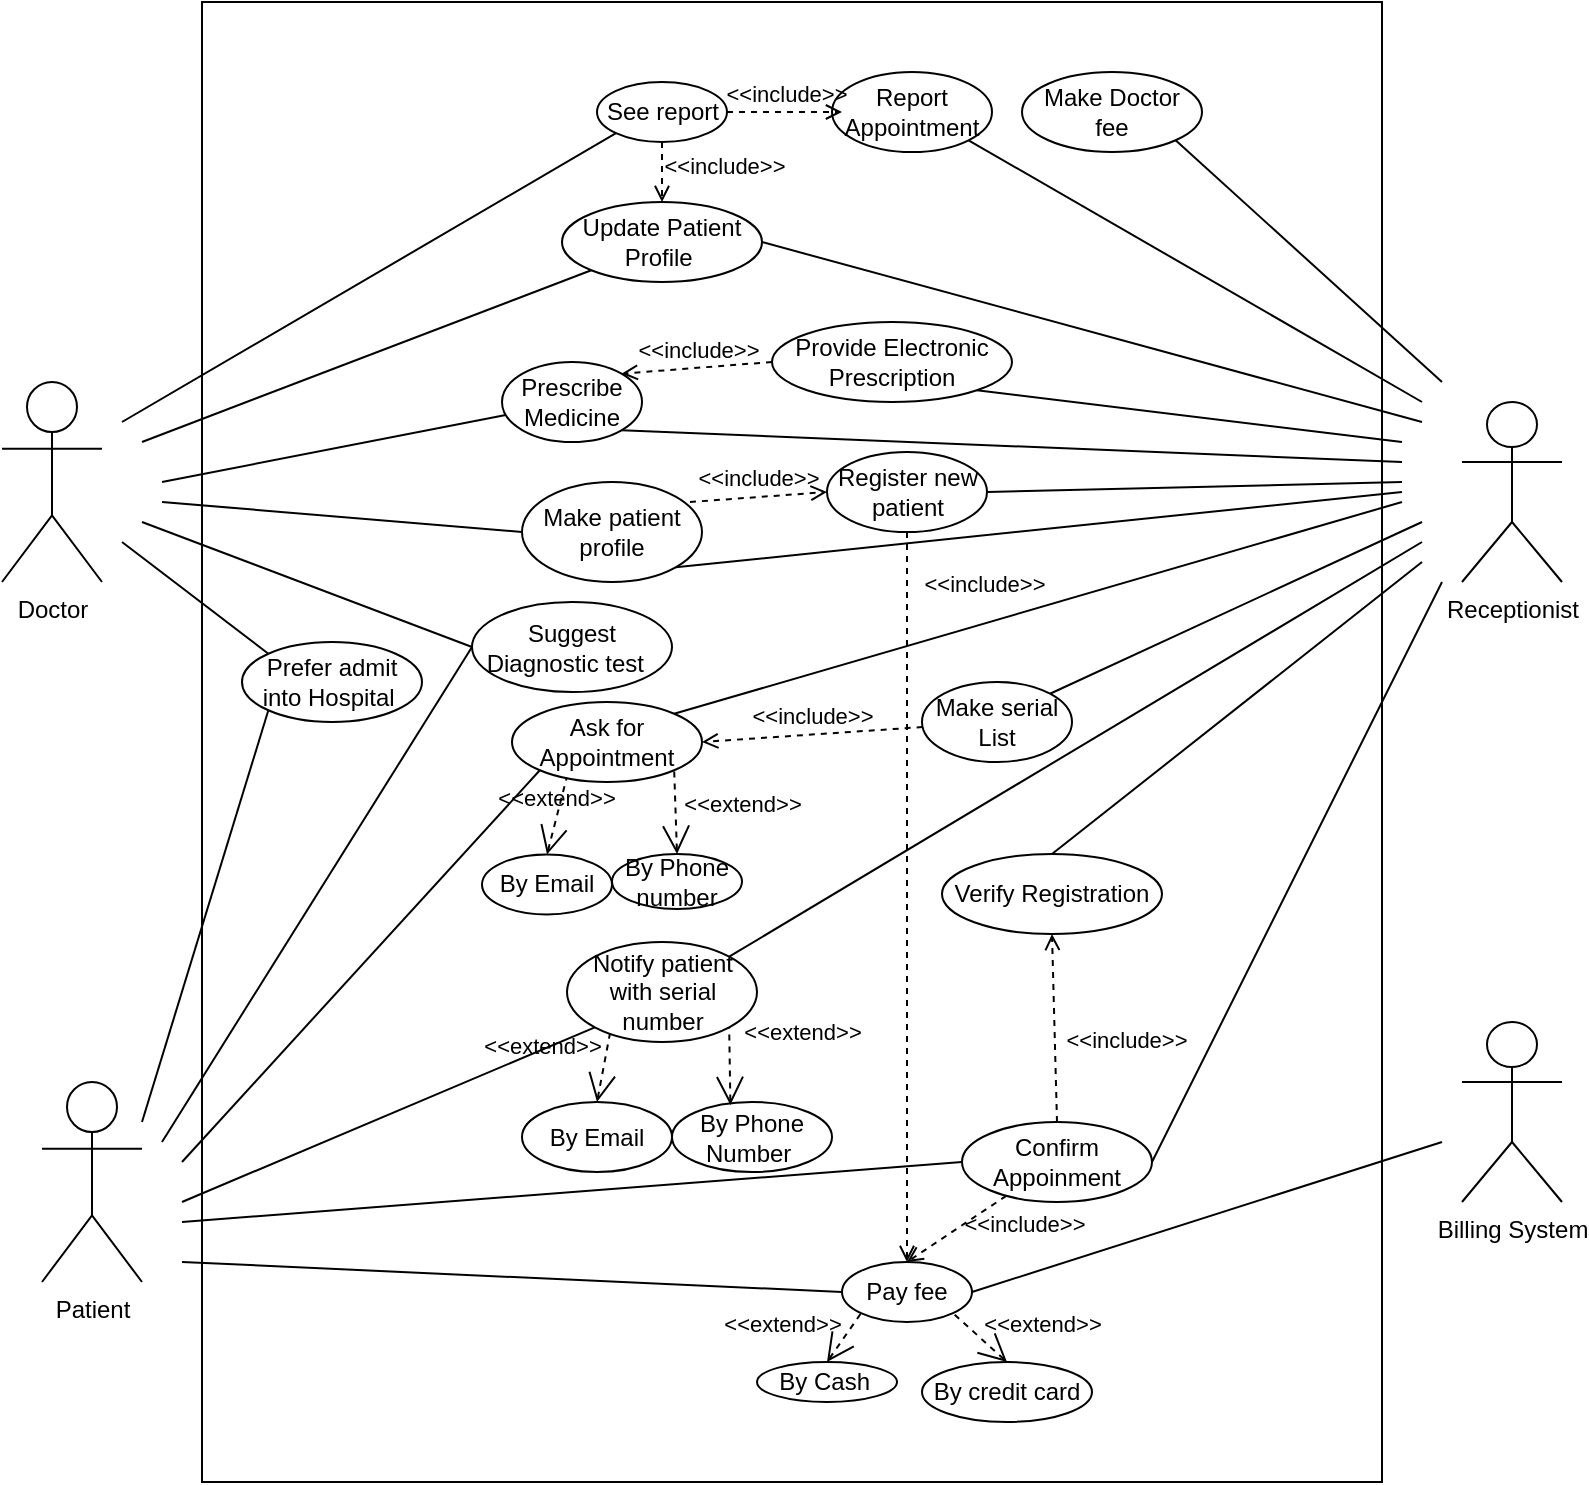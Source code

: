 <mxfile version="14.1.8" type="device"><diagram id="qZ_XxczhcwKljxytlZhR" name="Page-1"><mxGraphModel dx="852" dy="494" grid="1" gridSize="10" guides="1" tooltips="1" connect="1" arrows="1" fold="1" page="1" pageScale="1" pageWidth="850" pageHeight="1100" math="0" shadow="0"><root><mxCell id="0"/><mxCell id="1" parent="0"/><mxCell id="aX2LzBayDQMeOfKeAeXa-2" value="" style="rounded=0;whiteSpace=wrap;html=1;" parent="1" vertex="1"><mxGeometry x="140" y="110" width="590" height="740" as="geometry"/></mxCell><mxCell id="aX2LzBayDQMeOfKeAeXa-4" value="Doctor" style="shape=umlActor;verticalLabelPosition=bottom;verticalAlign=top;html=1;outlineConnect=0;" parent="1" vertex="1"><mxGeometry x="40" y="300" width="50" height="100" as="geometry"/></mxCell><mxCell id="aX2LzBayDQMeOfKeAeXa-6" value="Prescribe Medicine" style="ellipse;whiteSpace=wrap;html=1;" parent="1" vertex="1"><mxGeometry x="290" y="290" width="70" height="40" as="geometry"/></mxCell><mxCell id="aX2LzBayDQMeOfKeAeXa-7" value="Provide Electronic Prescription" style="ellipse;whiteSpace=wrap;html=1;" parent="1" vertex="1"><mxGeometry x="425" y="270" width="120" height="40" as="geometry"/></mxCell><mxCell id="aX2LzBayDQMeOfKeAeXa-8" value="" style="endArrow=none;html=1;" parent="1" target="aX2LzBayDQMeOfKeAeXa-6" edge="1"><mxGeometry width="50" height="50" relative="1" as="geometry"><mxPoint x="120" y="350" as="sourcePoint"/><mxPoint x="300" y="350" as="targetPoint"/></mxGeometry></mxCell><mxCell id="aX2LzBayDQMeOfKeAeXa-9" value="Receptionist" style="shape=umlActor;verticalLabelPosition=bottom;verticalAlign=top;html=1;outlineConnect=0;" parent="1" vertex="1"><mxGeometry x="770" y="310" width="50" height="90" as="geometry"/></mxCell><mxCell id="aX2LzBayDQMeOfKeAeXa-10" value="" style="endArrow=none;html=1;exitX=1;exitY=1;exitDx=0;exitDy=0;" parent="1" source="aX2LzBayDQMeOfKeAeXa-6" edge="1"><mxGeometry width="50" height="50" relative="1" as="geometry"><mxPoint x="510" y="380" as="sourcePoint"/><mxPoint x="740" y="340" as="targetPoint"/></mxGeometry></mxCell><mxCell id="aX2LzBayDQMeOfKeAeXa-11" value="" style="endArrow=none;html=1;exitX=1;exitY=1;exitDx=0;exitDy=0;" parent="1" source="aX2LzBayDQMeOfKeAeXa-7" edge="1"><mxGeometry width="50" height="50" relative="1" as="geometry"><mxPoint x="620" y="420" as="sourcePoint"/><mxPoint x="740" y="330" as="targetPoint"/></mxGeometry></mxCell><mxCell id="aX2LzBayDQMeOfKeAeXa-12" value="&amp;lt;&amp;lt;include&amp;gt;&amp;gt;" style="edgeStyle=none;html=1;endArrow=open;verticalAlign=bottom;dashed=1;labelBackgroundColor=none;exitX=0;exitY=0.5;exitDx=0;exitDy=0;entryX=1;entryY=0;entryDx=0;entryDy=0;" parent="1" source="aX2LzBayDQMeOfKeAeXa-7" target="aX2LzBayDQMeOfKeAeXa-6" edge="1"><mxGeometry width="160" relative="1" as="geometry"><mxPoint x="400" y="370" as="sourcePoint"/><mxPoint x="560" y="370" as="targetPoint"/></mxGeometry></mxCell><mxCell id="aX2LzBayDQMeOfKeAeXa-13" value="Update Patient Profile&amp;nbsp;" style="ellipse;whiteSpace=wrap;html=1;" parent="1" vertex="1"><mxGeometry x="320" y="210" width="100" height="40" as="geometry"/></mxCell><mxCell id="aX2LzBayDQMeOfKeAeXa-15" value="" style="endArrow=none;html=1;entryX=0;entryY=1;entryDx=0;entryDy=0;" parent="1" target="aX2LzBayDQMeOfKeAeXa-13" edge="1"><mxGeometry width="50" height="50" relative="1" as="geometry"><mxPoint x="110" y="330" as="sourcePoint"/><mxPoint x="240" y="300" as="targetPoint"/></mxGeometry></mxCell><mxCell id="aX2LzBayDQMeOfKeAeXa-16" value="" style="endArrow=none;html=1;exitX=1;exitY=0.5;exitDx=0;exitDy=0;" parent="1" source="aX2LzBayDQMeOfKeAeXa-13" edge="1"><mxGeometry width="50" height="50" relative="1" as="geometry"><mxPoint x="520" y="340" as="sourcePoint"/><mxPoint x="750" y="320" as="targetPoint"/></mxGeometry></mxCell><mxCell id="aX2LzBayDQMeOfKeAeXa-17" value="Prefer admit into Hospital&amp;nbsp;" style="ellipse;whiteSpace=wrap;html=1;" parent="1" vertex="1"><mxGeometry x="160" y="430" width="90" height="40" as="geometry"/></mxCell><mxCell id="aX2LzBayDQMeOfKeAeXa-18" value="Suggest Diagnostic test&amp;nbsp;&amp;nbsp;" style="ellipse;whiteSpace=wrap;html=1;" parent="1" vertex="1"><mxGeometry x="275" y="410" width="100" height="45" as="geometry"/></mxCell><mxCell id="aX2LzBayDQMeOfKeAeXa-19" value="" style="endArrow=none;html=1;entryX=0;entryY=0;entryDx=0;entryDy=0;" parent="1" target="aX2LzBayDQMeOfKeAeXa-17" edge="1"><mxGeometry width="50" height="50" relative="1" as="geometry"><mxPoint x="100" y="380" as="sourcePoint"/><mxPoint x="230" y="410" as="targetPoint"/></mxGeometry></mxCell><mxCell id="aX2LzBayDQMeOfKeAeXa-20" value="Patient" style="shape=umlActor;verticalLabelPosition=bottom;verticalAlign=top;html=1;outlineConnect=0;" parent="1" vertex="1"><mxGeometry x="60" y="650" width="50" height="100" as="geometry"/></mxCell><mxCell id="aX2LzBayDQMeOfKeAeXa-21" value="" style="endArrow=none;html=1;entryX=0;entryY=1;entryDx=0;entryDy=0;" parent="1" target="aX2LzBayDQMeOfKeAeXa-17" edge="1"><mxGeometry width="50" height="50" relative="1" as="geometry"><mxPoint x="110" y="670" as="sourcePoint"/><mxPoint x="240" y="600" as="targetPoint"/></mxGeometry></mxCell><mxCell id="aX2LzBayDQMeOfKeAeXa-22" value="" style="endArrow=none;html=1;entryX=0;entryY=0.5;entryDx=0;entryDy=0;" parent="1" target="aX2LzBayDQMeOfKeAeXa-18" edge="1"><mxGeometry width="50" height="50" relative="1" as="geometry"><mxPoint x="110" y="370" as="sourcePoint"/><mxPoint x="350" y="400" as="targetPoint"/></mxGeometry></mxCell><mxCell id="aX2LzBayDQMeOfKeAeXa-24" value="" style="endArrow=none;html=1;exitX=0;exitY=0.5;exitDx=0;exitDy=0;" parent="1" source="aX2LzBayDQMeOfKeAeXa-18" edge="1"><mxGeometry width="50" height="50" relative="1" as="geometry"><mxPoint x="350" y="650" as="sourcePoint"/><mxPoint x="120" y="680" as="targetPoint"/></mxGeometry></mxCell><mxCell id="aX2LzBayDQMeOfKeAeXa-25" value="Make patient profile" style="ellipse;whiteSpace=wrap;html=1;" parent="1" vertex="1"><mxGeometry x="300" y="350" width="90" height="50" as="geometry"/></mxCell><mxCell id="aX2LzBayDQMeOfKeAeXa-26" value="" style="endArrow=none;html=1;entryX=0;entryY=0.5;entryDx=0;entryDy=0;" parent="1" target="aX2LzBayDQMeOfKeAeXa-25" edge="1"><mxGeometry width="50" height="50" relative="1" as="geometry"><mxPoint x="120" y="360" as="sourcePoint"/><mxPoint x="350" y="380" as="targetPoint"/></mxGeometry></mxCell><mxCell id="aX2LzBayDQMeOfKeAeXa-27" value="Billing System" style="shape=umlActor;verticalLabelPosition=bottom;verticalAlign=top;html=1;outlineConnect=0;" parent="1" vertex="1"><mxGeometry x="770" y="620" width="50" height="90" as="geometry"/></mxCell><mxCell id="aX2LzBayDQMeOfKeAeXa-28" value="Register new patient" style="ellipse;whiteSpace=wrap;html=1;" parent="1" vertex="1"><mxGeometry x="452.5" y="335" width="80" height="40" as="geometry"/></mxCell><mxCell id="aX2LzBayDQMeOfKeAeXa-29" value="&amp;lt;&amp;lt;include&amp;gt;&amp;gt;" style="edgeStyle=none;html=1;endArrow=open;verticalAlign=bottom;dashed=1;labelBackgroundColor=none;exitX=0.933;exitY=0.2;exitDx=0;exitDy=0;entryX=0;entryY=0.5;entryDx=0;entryDy=0;exitPerimeter=0;" parent="1" source="aX2LzBayDQMeOfKeAeXa-25" target="aX2LzBayDQMeOfKeAeXa-28" edge="1"><mxGeometry width="160" relative="1" as="geometry"><mxPoint x="500" y="490" as="sourcePoint"/><mxPoint x="660" y="490" as="targetPoint"/></mxGeometry></mxCell><mxCell id="aX2LzBayDQMeOfKeAeXa-30" value="" style="endArrow=none;html=1;exitX=1;exitY=0.5;exitDx=0;exitDy=0;" parent="1" source="aX2LzBayDQMeOfKeAeXa-28" edge="1"><mxGeometry width="50" height="50" relative="1" as="geometry"><mxPoint x="650" y="460" as="sourcePoint"/><mxPoint x="740" y="350" as="targetPoint"/></mxGeometry></mxCell><mxCell id="aX2LzBayDQMeOfKeAeXa-31" value="Make Doctor fee" style="ellipse;whiteSpace=wrap;html=1;" parent="1" vertex="1"><mxGeometry x="550" y="145" width="90" height="40" as="geometry"/></mxCell><mxCell id="aX2LzBayDQMeOfKeAeXa-32" value="" style="endArrow=none;html=1;exitX=1;exitY=1;exitDx=0;exitDy=0;" parent="1" source="aX2LzBayDQMeOfKeAeXa-31" edge="1"><mxGeometry width="50" height="50" relative="1" as="geometry"><mxPoint x="540" y="300" as="sourcePoint"/><mxPoint x="760" y="300" as="targetPoint"/></mxGeometry></mxCell><mxCell id="aX2LzBayDQMeOfKeAeXa-33" value="Ask for Appointment" style="ellipse;whiteSpace=wrap;html=1;" parent="1" vertex="1"><mxGeometry x="295" y="460" width="95" height="40" as="geometry"/></mxCell><mxCell id="aX2LzBayDQMeOfKeAeXa-34" value="" style="endArrow=none;html=1;entryX=0;entryY=1;entryDx=0;entryDy=0;" parent="1" target="aX2LzBayDQMeOfKeAeXa-33" edge="1"><mxGeometry width="50" height="50" relative="1" as="geometry"><mxPoint x="130" y="690" as="sourcePoint"/><mxPoint x="340" y="600" as="targetPoint"/></mxGeometry></mxCell><mxCell id="aX2LzBayDQMeOfKeAeXa-35" value="" style="endArrow=none;html=1;exitX=1;exitY=0;exitDx=0;exitDy=0;" parent="1" source="aX2LzBayDQMeOfKeAeXa-33" edge="1"><mxGeometry width="50" height="50" relative="1" as="geometry"><mxPoint x="660" y="460" as="sourcePoint"/><mxPoint x="740" y="360" as="targetPoint"/><Array as="points"/></mxGeometry></mxCell><mxCell id="aX2LzBayDQMeOfKeAeXa-36" value="Verify Registration" style="ellipse;whiteSpace=wrap;html=1;" parent="1" vertex="1"><mxGeometry x="510" y="536" width="110" height="40" as="geometry"/></mxCell><mxCell id="aX2LzBayDQMeOfKeAeXa-37" value="Confirm Appoinment" style="ellipse;whiteSpace=wrap;html=1;" parent="1" vertex="1"><mxGeometry x="520" y="670" width="95" height="40" as="geometry"/></mxCell><mxCell id="aX2LzBayDQMeOfKeAeXa-38" value="&amp;lt;&amp;lt;include&amp;gt;&amp;gt;" style="edgeStyle=none;html=1;endArrow=open;verticalAlign=bottom;dashed=1;labelBackgroundColor=none;exitX=0.5;exitY=0;exitDx=0;exitDy=0;entryX=0.5;entryY=1;entryDx=0;entryDy=0;" parent="1" source="aX2LzBayDQMeOfKeAeXa-37" target="aX2LzBayDQMeOfKeAeXa-36" edge="1"><mxGeometry x="-0.333" y="-35" width="160" relative="1" as="geometry"><mxPoint x="620" y="550" as="sourcePoint"/><mxPoint x="760" y="550" as="targetPoint"/><mxPoint as="offset"/></mxGeometry></mxCell><mxCell id="aX2LzBayDQMeOfKeAeXa-39" value="" style="endArrow=none;html=1;exitX=0.5;exitY=0;exitDx=0;exitDy=0;" parent="1" source="aX2LzBayDQMeOfKeAeXa-36" edge="1"><mxGeometry width="50" height="50" relative="1" as="geometry"><mxPoint x="660" y="460" as="sourcePoint"/><mxPoint x="750" y="390" as="targetPoint"/></mxGeometry></mxCell><mxCell id="aX2LzBayDQMeOfKeAeXa-40" value="Pay fee" style="ellipse;whiteSpace=wrap;html=1;" parent="1" vertex="1"><mxGeometry x="460" y="740" width="65" height="30" as="geometry"/></mxCell><mxCell id="aX2LzBayDQMeOfKeAeXa-41" value="&amp;lt;&amp;lt;include&amp;gt;&amp;gt;" style="edgeStyle=none;html=1;endArrow=open;verticalAlign=bottom;dashed=1;labelBackgroundColor=none;entryX=0.5;entryY=0;entryDx=0;entryDy=0;" parent="1" source="aX2LzBayDQMeOfKeAeXa-37" target="aX2LzBayDQMeOfKeAeXa-40" edge="1"><mxGeometry x="-0.827" y="24" width="160" relative="1" as="geometry"><mxPoint x="600" y="550" as="sourcePoint"/><mxPoint x="760" y="550" as="targetPoint"/><mxPoint as="offset"/></mxGeometry></mxCell><mxCell id="aX2LzBayDQMeOfKeAeXa-43" value="&amp;lt;&amp;lt;include&amp;gt;&amp;gt;" style="edgeStyle=none;html=1;endArrow=open;verticalAlign=bottom;dashed=1;labelBackgroundColor=none;" parent="1" source="aX2LzBayDQMeOfKeAeXa-28" target="aX2LzBayDQMeOfKeAeXa-40" edge="1"><mxGeometry x="-0.808" y="38" width="160" relative="1" as="geometry"><mxPoint x="520" y="400" as="sourcePoint"/><mxPoint x="680" y="400" as="targetPoint"/><mxPoint as="offset"/></mxGeometry></mxCell><mxCell id="aX2LzBayDQMeOfKeAeXa-44" value="By Cash&amp;nbsp;" style="ellipse;whiteSpace=wrap;html=1;" parent="1" vertex="1"><mxGeometry x="417.5" y="790" width="70" height="20" as="geometry"/></mxCell><mxCell id="aX2LzBayDQMeOfKeAeXa-46" value="By credit card" style="ellipse;whiteSpace=wrap;html=1;" parent="1" vertex="1"><mxGeometry x="500" y="790" width="85" height="30" as="geometry"/></mxCell><mxCell id="aX2LzBayDQMeOfKeAeXa-48" value="Make serial List" style="ellipse;whiteSpace=wrap;html=1;" parent="1" vertex="1"><mxGeometry x="500" y="450" width="75" height="40" as="geometry"/></mxCell><mxCell id="aX2LzBayDQMeOfKeAeXa-49" value="" style="endArrow=none;html=1;exitX=1;exitY=0;exitDx=0;exitDy=0;" parent="1" source="aX2LzBayDQMeOfKeAeXa-48" edge="1"><mxGeometry width="50" height="50" relative="1" as="geometry"><mxPoint x="570" y="450" as="sourcePoint"/><mxPoint x="750" y="370" as="targetPoint"/></mxGeometry></mxCell><mxCell id="aX2LzBayDQMeOfKeAeXa-50" value="&amp;lt;&amp;lt;include&amp;gt;&amp;gt;" style="edgeStyle=none;html=1;endArrow=open;verticalAlign=bottom;dashed=1;labelBackgroundColor=none;entryX=1;entryY=0.5;entryDx=0;entryDy=0;" parent="1" source="aX2LzBayDQMeOfKeAeXa-48" target="aX2LzBayDQMeOfKeAeXa-33" edge="1"><mxGeometry width="160" relative="1" as="geometry"><mxPoint x="450" y="500" as="sourcePoint"/><mxPoint x="610" y="500" as="targetPoint"/></mxGeometry></mxCell><mxCell id="aX2LzBayDQMeOfKeAeXa-52" value="Notify patient with serial number" style="ellipse;whiteSpace=wrap;html=1;" parent="1" vertex="1"><mxGeometry x="322.5" y="580" width="95" height="50" as="geometry"/></mxCell><mxCell id="aX2LzBayDQMeOfKeAeXa-53" value="" style="endArrow=none;html=1;exitX=1;exitY=0;exitDx=0;exitDy=0;" parent="1" source="aX2LzBayDQMeOfKeAeXa-52" edge="1"><mxGeometry width="50" height="50" relative="1" as="geometry"><mxPoint x="590" y="440" as="sourcePoint"/><mxPoint x="750" y="380" as="targetPoint"/></mxGeometry></mxCell><mxCell id="aX2LzBayDQMeOfKeAeXa-54" value="" style="endArrow=none;html=1;entryX=0;entryY=1;entryDx=0;entryDy=0;" parent="1" target="aX2LzBayDQMeOfKeAeXa-52" edge="1"><mxGeometry width="50" height="50" relative="1" as="geometry"><mxPoint x="130" y="710" as="sourcePoint"/><mxPoint x="280" y="560" as="targetPoint"/></mxGeometry></mxCell><mxCell id="aX2LzBayDQMeOfKeAeXa-55" value="By Email" style="ellipse;whiteSpace=wrap;html=1;" parent="1" vertex="1"><mxGeometry x="300" y="660" width="75" height="35" as="geometry"/></mxCell><mxCell id="aX2LzBayDQMeOfKeAeXa-56" value="By Phone Number&amp;nbsp;" style="ellipse;whiteSpace=wrap;html=1;" parent="1" vertex="1"><mxGeometry x="375" y="660" width="80" height="35" as="geometry"/></mxCell><mxCell id="aX2LzBayDQMeOfKeAeXa-60" value="" style="endArrow=none;html=1;entryX=0;entryY=0.5;entryDx=0;entryDy=0;" parent="1" target="aX2LzBayDQMeOfKeAeXa-40" edge="1"><mxGeometry width="50" height="50" relative="1" as="geometry"><mxPoint x="130" y="740" as="sourcePoint"/><mxPoint x="350" y="620" as="targetPoint"/></mxGeometry></mxCell><mxCell id="aX2LzBayDQMeOfKeAeXa-61" value="" style="endArrow=none;html=1;exitX=1;exitY=0.5;exitDx=0;exitDy=0;" parent="1" source="aX2LzBayDQMeOfKeAeXa-40" edge="1"><mxGeometry width="50" height="50" relative="1" as="geometry"><mxPoint x="700" y="640" as="sourcePoint"/><mxPoint x="760" y="680" as="targetPoint"/></mxGeometry></mxCell><mxCell id="aX2LzBayDQMeOfKeAeXa-63" value="" style="endArrow=none;html=1;exitX=1;exitY=0.5;exitDx=0;exitDy=0;" parent="1" source="aX2LzBayDQMeOfKeAeXa-37" edge="1"><mxGeometry width="50" height="50" relative="1" as="geometry"><mxPoint x="640" y="680" as="sourcePoint"/><mxPoint x="760" y="400" as="targetPoint"/></mxGeometry></mxCell><mxCell id="aX2LzBayDQMeOfKeAeXa-64" value="" style="endArrow=none;html=1;exitX=1;exitY=1;exitDx=0;exitDy=0;" parent="1" source="aX2LzBayDQMeOfKeAeXa-25" edge="1"><mxGeometry width="50" height="50" relative="1" as="geometry"><mxPoint x="530" y="400" as="sourcePoint"/><mxPoint x="740" y="355" as="targetPoint"/></mxGeometry></mxCell><mxCell id="aX2LzBayDQMeOfKeAeXa-69" value="Report Appointment" style="ellipse;whiteSpace=wrap;html=1;" parent="1" vertex="1"><mxGeometry x="455" y="145" width="80" height="40" as="geometry"/></mxCell><mxCell id="aX2LzBayDQMeOfKeAeXa-70" value="" style="endArrow=none;html=1;exitX=1;exitY=1;exitDx=0;exitDy=0;" parent="1" source="aX2LzBayDQMeOfKeAeXa-69" edge="1"><mxGeometry width="50" height="50" relative="1" as="geometry"><mxPoint x="530" y="240" as="sourcePoint"/><mxPoint x="750" y="310" as="targetPoint"/></mxGeometry></mxCell><mxCell id="aX2LzBayDQMeOfKeAeXa-71" value="See report" style="ellipse;whiteSpace=wrap;html=1;" parent="1" vertex="1"><mxGeometry x="337.5" y="150" width="65" height="30" as="geometry"/></mxCell><mxCell id="aX2LzBayDQMeOfKeAeXa-74" value="&amp;lt;&amp;lt;include&amp;gt;&amp;gt;" style="edgeStyle=none;html=1;endArrow=open;verticalAlign=bottom;dashed=1;labelBackgroundColor=none;exitX=0.5;exitY=1;exitDx=0;exitDy=0;entryX=0.5;entryY=0;entryDx=0;entryDy=0;" parent="1" source="aX2LzBayDQMeOfKeAeXa-71" target="aX2LzBayDQMeOfKeAeXa-13" edge="1"><mxGeometry x="0.385" y="31" width="160" relative="1" as="geometry"><mxPoint x="350" y="150" as="sourcePoint"/><mxPoint x="510" y="150" as="targetPoint"/><mxPoint as="offset"/></mxGeometry></mxCell><mxCell id="aX2LzBayDQMeOfKeAeXa-75" value="" style="endArrow=none;html=1;entryX=0;entryY=1;entryDx=0;entryDy=0;" parent="1" target="aX2LzBayDQMeOfKeAeXa-71" edge="1"><mxGeometry width="50" height="50" relative="1" as="geometry"><mxPoint x="100" y="320" as="sourcePoint"/><mxPoint x="240" y="200" as="targetPoint"/></mxGeometry></mxCell><mxCell id="aX2LzBayDQMeOfKeAeXa-80" value="By Email" style="ellipse;whiteSpace=wrap;html=1;" parent="1" vertex="1"><mxGeometry x="280" y="536.25" width="65" height="30" as="geometry"/></mxCell><mxCell id="aX2LzBayDQMeOfKeAeXa-83" value="By Phone number" style="ellipse;whiteSpace=wrap;html=1;" parent="1" vertex="1"><mxGeometry x="345" y="536" width="65" height="27.5" as="geometry"/></mxCell><mxCell id="aX2LzBayDQMeOfKeAeXa-90" value="" style="endArrow=none;html=1;entryX=0;entryY=0.5;entryDx=0;entryDy=0;" parent="1" target="aX2LzBayDQMeOfKeAeXa-37" edge="1"><mxGeometry width="50" height="50" relative="1" as="geometry"><mxPoint x="130" y="720" as="sourcePoint"/><mxPoint x="290" y="680" as="targetPoint"/></mxGeometry></mxCell><mxCell id="aX2LzBayDQMeOfKeAeXa-91" value="&amp;lt;&amp;lt;extend&amp;gt;&amp;gt;" style="edgeStyle=none;html=1;startArrow=open;endArrow=none;startSize=12;verticalAlign=bottom;dashed=1;labelBackgroundColor=none;exitX=0.365;exitY=0.043;exitDx=0;exitDy=0;exitPerimeter=0;entryX=1;entryY=1;entryDx=0;entryDy=0;" parent="1" source="aX2LzBayDQMeOfKeAeXa-56" target="aX2LzBayDQMeOfKeAeXa-52" edge="1"><mxGeometry x="0.365" y="-36" width="160" relative="1" as="geometry"><mxPoint x="340" y="450" as="sourcePoint"/><mxPoint x="500" y="450" as="targetPoint"/><mxPoint as="offset"/></mxGeometry></mxCell><mxCell id="aX2LzBayDQMeOfKeAeXa-92" value="&amp;lt;&amp;lt;extend&amp;gt;&amp;gt;" style="edgeStyle=none;html=1;startArrow=open;endArrow=none;startSize=12;verticalAlign=bottom;dashed=1;labelBackgroundColor=none;exitX=0.5;exitY=0;exitDx=0;exitDy=0;entryX=0.226;entryY=0.916;entryDx=0;entryDy=0;entryPerimeter=0;" parent="1" source="aX2LzBayDQMeOfKeAeXa-55" target="aX2LzBayDQMeOfKeAeXa-52" edge="1"><mxGeometry x="-0.165" y="31" width="160" relative="1" as="geometry"><mxPoint x="200" y="640" as="sourcePoint"/><mxPoint x="360" y="640" as="targetPoint"/><mxPoint y="1" as="offset"/></mxGeometry></mxCell><mxCell id="aX2LzBayDQMeOfKeAeXa-93" value="&amp;lt;&amp;lt;include&amp;gt;&amp;gt;" style="edgeStyle=none;html=1;endArrow=open;verticalAlign=bottom;dashed=1;labelBackgroundColor=none;" parent="1" source="aX2LzBayDQMeOfKeAeXa-71" edge="1"><mxGeometry width="160" relative="1" as="geometry"><mxPoint x="402.5" y="165" as="sourcePoint"/><mxPoint x="460" y="165" as="targetPoint"/></mxGeometry></mxCell><mxCell id="aX2LzBayDQMeOfKeAeXa-94" value="&amp;lt;&amp;lt;extend&amp;gt;&amp;gt;" style="edgeStyle=none;html=1;startArrow=open;endArrow=none;startSize=12;verticalAlign=bottom;dashed=1;labelBackgroundColor=none;exitX=0.5;exitY=0;exitDx=0;exitDy=0;entryX=0.288;entryY=0.945;entryDx=0;entryDy=0;entryPerimeter=0;" parent="1" source="aX2LzBayDQMeOfKeAeXa-80" target="aX2LzBayDQMeOfKeAeXa-33" edge="1"><mxGeometry width="160" relative="1" as="geometry"><mxPoint x="310" y="520" as="sourcePoint"/><mxPoint x="470" y="520" as="targetPoint"/></mxGeometry></mxCell><mxCell id="aX2LzBayDQMeOfKeAeXa-95" value="&amp;lt;&amp;lt;extend&amp;gt;&amp;gt;" style="edgeStyle=none;html=1;startArrow=open;endArrow=none;startSize=12;verticalAlign=bottom;dashed=1;labelBackgroundColor=none;exitX=0.5;exitY=0;exitDx=0;exitDy=0;entryX=1;entryY=1;entryDx=0;entryDy=0;" parent="1" source="aX2LzBayDQMeOfKeAeXa-83" target="aX2LzBayDQMeOfKeAeXa-33" edge="1"><mxGeometry x="-0.294" y="-33" width="160" relative="1" as="geometry"><mxPoint x="370" y="530" as="sourcePoint"/><mxPoint x="530" y="530" as="targetPoint"/><mxPoint as="offset"/></mxGeometry></mxCell><mxCell id="aX2LzBayDQMeOfKeAeXa-96" value="&amp;lt;&amp;lt;extend&amp;gt;&amp;gt;" style="edgeStyle=none;html=1;startArrow=open;endArrow=none;startSize=12;verticalAlign=bottom;dashed=1;labelBackgroundColor=none;exitX=0.5;exitY=0;exitDx=0;exitDy=0;entryX=0;entryY=1;entryDx=0;entryDy=0;" parent="1" source="aX2LzBayDQMeOfKeAeXa-44" target="aX2LzBayDQMeOfKeAeXa-40" edge="1"><mxGeometry x="-1" y="25" width="160" relative="1" as="geometry"><mxPoint x="450" y="780" as="sourcePoint"/><mxPoint x="610" y="780" as="targetPoint"/><mxPoint x="-2" y="4" as="offset"/></mxGeometry></mxCell><mxCell id="aX2LzBayDQMeOfKeAeXa-97" value="&amp;lt;&amp;lt;extend&amp;gt;&amp;gt;" style="edgeStyle=none;html=1;startArrow=open;endArrow=none;startSize=12;verticalAlign=bottom;dashed=1;labelBackgroundColor=none;exitX=0.5;exitY=0;exitDx=0;exitDy=0;entryX=1;entryY=1;entryDx=0;entryDy=0;" parent="1" source="aX2LzBayDQMeOfKeAeXa-46" target="aX2LzBayDQMeOfKeAeXa-40" edge="1"><mxGeometry x="-1" y="-20" width="160" relative="1" as="geometry"><mxPoint x="570" y="770" as="sourcePoint"/><mxPoint x="730" y="770" as="targetPoint"/><mxPoint x="4" y="5" as="offset"/></mxGeometry></mxCell></root></mxGraphModel></diagram></mxfile>